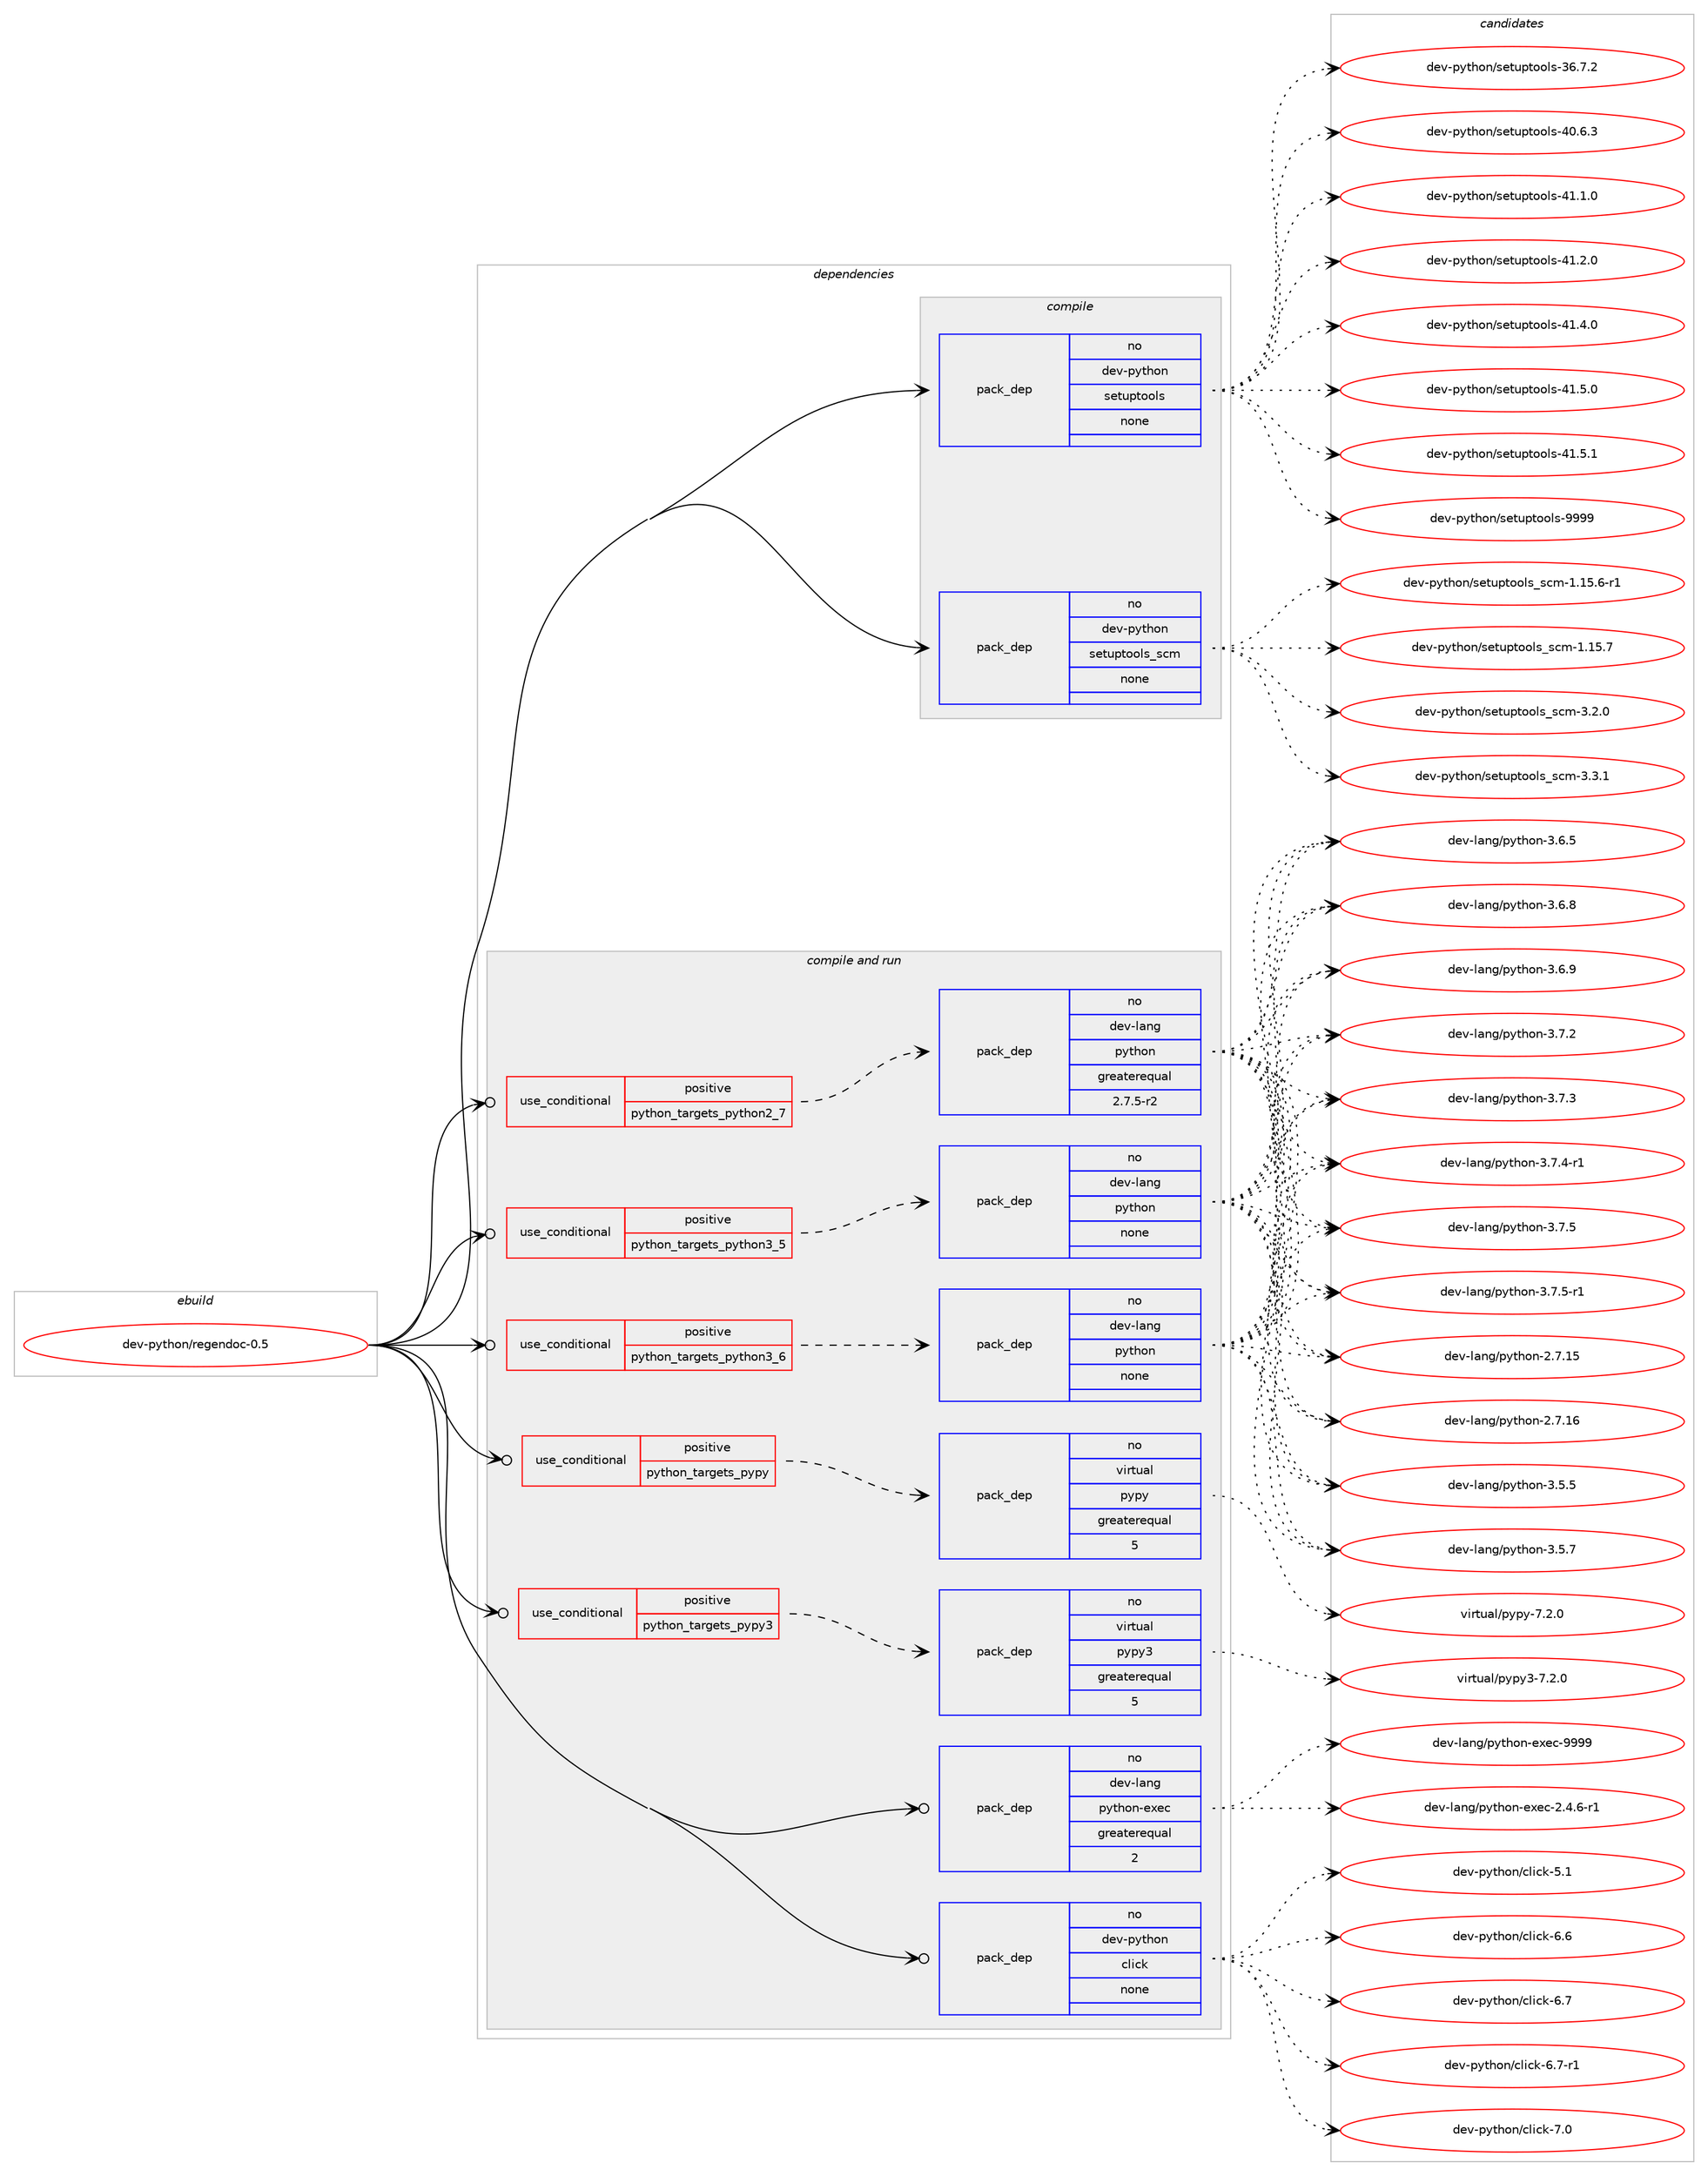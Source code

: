digraph prolog {

# *************
# Graph options
# *************

newrank=true;
concentrate=true;
compound=true;
graph [rankdir=LR,fontname=Helvetica,fontsize=10,ranksep=1.5];#, ranksep=2.5, nodesep=0.2];
edge  [arrowhead=vee];
node  [fontname=Helvetica,fontsize=10];

# **********
# The ebuild
# **********

subgraph cluster_leftcol {
color=gray;
rank=same;
label=<<i>ebuild</i>>;
id [label="dev-python/regendoc-0.5", color=red, width=4, href="../dev-python/regendoc-0.5.svg"];
}

# ****************
# The dependencies
# ****************

subgraph cluster_midcol {
color=gray;
label=<<i>dependencies</i>>;
subgraph cluster_compile {
fillcolor="#eeeeee";
style=filled;
label=<<i>compile</i>>;
subgraph pack474408 {
dependency634797 [label=<<TABLE BORDER="0" CELLBORDER="1" CELLSPACING="0" CELLPADDING="4" WIDTH="220"><TR><TD ROWSPAN="6" CELLPADDING="30">pack_dep</TD></TR><TR><TD WIDTH="110">no</TD></TR><TR><TD>dev-python</TD></TR><TR><TD>setuptools</TD></TR><TR><TD>none</TD></TR><TR><TD></TD></TR></TABLE>>, shape=none, color=blue];
}
id:e -> dependency634797:w [weight=20,style="solid",arrowhead="vee"];
subgraph pack474409 {
dependency634798 [label=<<TABLE BORDER="0" CELLBORDER="1" CELLSPACING="0" CELLPADDING="4" WIDTH="220"><TR><TD ROWSPAN="6" CELLPADDING="30">pack_dep</TD></TR><TR><TD WIDTH="110">no</TD></TR><TR><TD>dev-python</TD></TR><TR><TD>setuptools_scm</TD></TR><TR><TD>none</TD></TR><TR><TD></TD></TR></TABLE>>, shape=none, color=blue];
}
id:e -> dependency634798:w [weight=20,style="solid",arrowhead="vee"];
}
subgraph cluster_compileandrun {
fillcolor="#eeeeee";
style=filled;
label=<<i>compile and run</i>>;
subgraph cond148510 {
dependency634799 [label=<<TABLE BORDER="0" CELLBORDER="1" CELLSPACING="0" CELLPADDING="4"><TR><TD ROWSPAN="3" CELLPADDING="10">use_conditional</TD></TR><TR><TD>positive</TD></TR><TR><TD>python_targets_pypy</TD></TR></TABLE>>, shape=none, color=red];
subgraph pack474410 {
dependency634800 [label=<<TABLE BORDER="0" CELLBORDER="1" CELLSPACING="0" CELLPADDING="4" WIDTH="220"><TR><TD ROWSPAN="6" CELLPADDING="30">pack_dep</TD></TR><TR><TD WIDTH="110">no</TD></TR><TR><TD>virtual</TD></TR><TR><TD>pypy</TD></TR><TR><TD>greaterequal</TD></TR><TR><TD>5</TD></TR></TABLE>>, shape=none, color=blue];
}
dependency634799:e -> dependency634800:w [weight=20,style="dashed",arrowhead="vee"];
}
id:e -> dependency634799:w [weight=20,style="solid",arrowhead="odotvee"];
subgraph cond148511 {
dependency634801 [label=<<TABLE BORDER="0" CELLBORDER="1" CELLSPACING="0" CELLPADDING="4"><TR><TD ROWSPAN="3" CELLPADDING="10">use_conditional</TD></TR><TR><TD>positive</TD></TR><TR><TD>python_targets_pypy3</TD></TR></TABLE>>, shape=none, color=red];
subgraph pack474411 {
dependency634802 [label=<<TABLE BORDER="0" CELLBORDER="1" CELLSPACING="0" CELLPADDING="4" WIDTH="220"><TR><TD ROWSPAN="6" CELLPADDING="30">pack_dep</TD></TR><TR><TD WIDTH="110">no</TD></TR><TR><TD>virtual</TD></TR><TR><TD>pypy3</TD></TR><TR><TD>greaterequal</TD></TR><TR><TD>5</TD></TR></TABLE>>, shape=none, color=blue];
}
dependency634801:e -> dependency634802:w [weight=20,style="dashed",arrowhead="vee"];
}
id:e -> dependency634801:w [weight=20,style="solid",arrowhead="odotvee"];
subgraph cond148512 {
dependency634803 [label=<<TABLE BORDER="0" CELLBORDER="1" CELLSPACING="0" CELLPADDING="4"><TR><TD ROWSPAN="3" CELLPADDING="10">use_conditional</TD></TR><TR><TD>positive</TD></TR><TR><TD>python_targets_python2_7</TD></TR></TABLE>>, shape=none, color=red];
subgraph pack474412 {
dependency634804 [label=<<TABLE BORDER="0" CELLBORDER="1" CELLSPACING="0" CELLPADDING="4" WIDTH="220"><TR><TD ROWSPAN="6" CELLPADDING="30">pack_dep</TD></TR><TR><TD WIDTH="110">no</TD></TR><TR><TD>dev-lang</TD></TR><TR><TD>python</TD></TR><TR><TD>greaterequal</TD></TR><TR><TD>2.7.5-r2</TD></TR></TABLE>>, shape=none, color=blue];
}
dependency634803:e -> dependency634804:w [weight=20,style="dashed",arrowhead="vee"];
}
id:e -> dependency634803:w [weight=20,style="solid",arrowhead="odotvee"];
subgraph cond148513 {
dependency634805 [label=<<TABLE BORDER="0" CELLBORDER="1" CELLSPACING="0" CELLPADDING="4"><TR><TD ROWSPAN="3" CELLPADDING="10">use_conditional</TD></TR><TR><TD>positive</TD></TR><TR><TD>python_targets_python3_5</TD></TR></TABLE>>, shape=none, color=red];
subgraph pack474413 {
dependency634806 [label=<<TABLE BORDER="0" CELLBORDER="1" CELLSPACING="0" CELLPADDING="4" WIDTH="220"><TR><TD ROWSPAN="6" CELLPADDING="30">pack_dep</TD></TR><TR><TD WIDTH="110">no</TD></TR><TR><TD>dev-lang</TD></TR><TR><TD>python</TD></TR><TR><TD>none</TD></TR><TR><TD></TD></TR></TABLE>>, shape=none, color=blue];
}
dependency634805:e -> dependency634806:w [weight=20,style="dashed",arrowhead="vee"];
}
id:e -> dependency634805:w [weight=20,style="solid",arrowhead="odotvee"];
subgraph cond148514 {
dependency634807 [label=<<TABLE BORDER="0" CELLBORDER="1" CELLSPACING="0" CELLPADDING="4"><TR><TD ROWSPAN="3" CELLPADDING="10">use_conditional</TD></TR><TR><TD>positive</TD></TR><TR><TD>python_targets_python3_6</TD></TR></TABLE>>, shape=none, color=red];
subgraph pack474414 {
dependency634808 [label=<<TABLE BORDER="0" CELLBORDER="1" CELLSPACING="0" CELLPADDING="4" WIDTH="220"><TR><TD ROWSPAN="6" CELLPADDING="30">pack_dep</TD></TR><TR><TD WIDTH="110">no</TD></TR><TR><TD>dev-lang</TD></TR><TR><TD>python</TD></TR><TR><TD>none</TD></TR><TR><TD></TD></TR></TABLE>>, shape=none, color=blue];
}
dependency634807:e -> dependency634808:w [weight=20,style="dashed",arrowhead="vee"];
}
id:e -> dependency634807:w [weight=20,style="solid",arrowhead="odotvee"];
subgraph pack474415 {
dependency634809 [label=<<TABLE BORDER="0" CELLBORDER="1" CELLSPACING="0" CELLPADDING="4" WIDTH="220"><TR><TD ROWSPAN="6" CELLPADDING="30">pack_dep</TD></TR><TR><TD WIDTH="110">no</TD></TR><TR><TD>dev-lang</TD></TR><TR><TD>python-exec</TD></TR><TR><TD>greaterequal</TD></TR><TR><TD>2</TD></TR></TABLE>>, shape=none, color=blue];
}
id:e -> dependency634809:w [weight=20,style="solid",arrowhead="odotvee"];
subgraph pack474416 {
dependency634810 [label=<<TABLE BORDER="0" CELLBORDER="1" CELLSPACING="0" CELLPADDING="4" WIDTH="220"><TR><TD ROWSPAN="6" CELLPADDING="30">pack_dep</TD></TR><TR><TD WIDTH="110">no</TD></TR><TR><TD>dev-python</TD></TR><TR><TD>click</TD></TR><TR><TD>none</TD></TR><TR><TD></TD></TR></TABLE>>, shape=none, color=blue];
}
id:e -> dependency634810:w [weight=20,style="solid",arrowhead="odotvee"];
}
subgraph cluster_run {
fillcolor="#eeeeee";
style=filled;
label=<<i>run</i>>;
}
}

# **************
# The candidates
# **************

subgraph cluster_choices {
rank=same;
color=gray;
label=<<i>candidates</i>>;

subgraph choice474408 {
color=black;
nodesep=1;
choice100101118451121211161041111104711510111611711211611111110811545515446554650 [label="dev-python/setuptools-36.7.2", color=red, width=4,href="../dev-python/setuptools-36.7.2.svg"];
choice100101118451121211161041111104711510111611711211611111110811545524846544651 [label="dev-python/setuptools-40.6.3", color=red, width=4,href="../dev-python/setuptools-40.6.3.svg"];
choice100101118451121211161041111104711510111611711211611111110811545524946494648 [label="dev-python/setuptools-41.1.0", color=red, width=4,href="../dev-python/setuptools-41.1.0.svg"];
choice100101118451121211161041111104711510111611711211611111110811545524946504648 [label="dev-python/setuptools-41.2.0", color=red, width=4,href="../dev-python/setuptools-41.2.0.svg"];
choice100101118451121211161041111104711510111611711211611111110811545524946524648 [label="dev-python/setuptools-41.4.0", color=red, width=4,href="../dev-python/setuptools-41.4.0.svg"];
choice100101118451121211161041111104711510111611711211611111110811545524946534648 [label="dev-python/setuptools-41.5.0", color=red, width=4,href="../dev-python/setuptools-41.5.0.svg"];
choice100101118451121211161041111104711510111611711211611111110811545524946534649 [label="dev-python/setuptools-41.5.1", color=red, width=4,href="../dev-python/setuptools-41.5.1.svg"];
choice10010111845112121116104111110471151011161171121161111111081154557575757 [label="dev-python/setuptools-9999", color=red, width=4,href="../dev-python/setuptools-9999.svg"];
dependency634797:e -> choice100101118451121211161041111104711510111611711211611111110811545515446554650:w [style=dotted,weight="100"];
dependency634797:e -> choice100101118451121211161041111104711510111611711211611111110811545524846544651:w [style=dotted,weight="100"];
dependency634797:e -> choice100101118451121211161041111104711510111611711211611111110811545524946494648:w [style=dotted,weight="100"];
dependency634797:e -> choice100101118451121211161041111104711510111611711211611111110811545524946504648:w [style=dotted,weight="100"];
dependency634797:e -> choice100101118451121211161041111104711510111611711211611111110811545524946524648:w [style=dotted,weight="100"];
dependency634797:e -> choice100101118451121211161041111104711510111611711211611111110811545524946534648:w [style=dotted,weight="100"];
dependency634797:e -> choice100101118451121211161041111104711510111611711211611111110811545524946534649:w [style=dotted,weight="100"];
dependency634797:e -> choice10010111845112121116104111110471151011161171121161111111081154557575757:w [style=dotted,weight="100"];
}
subgraph choice474409 {
color=black;
nodesep=1;
choice10010111845112121116104111110471151011161171121161111111081159511599109454946495346544511449 [label="dev-python/setuptools_scm-1.15.6-r1", color=red, width=4,href="../dev-python/setuptools_scm-1.15.6-r1.svg"];
choice1001011184511212111610411111047115101116117112116111111108115951159910945494649534655 [label="dev-python/setuptools_scm-1.15.7", color=red, width=4,href="../dev-python/setuptools_scm-1.15.7.svg"];
choice10010111845112121116104111110471151011161171121161111111081159511599109455146504648 [label="dev-python/setuptools_scm-3.2.0", color=red, width=4,href="../dev-python/setuptools_scm-3.2.0.svg"];
choice10010111845112121116104111110471151011161171121161111111081159511599109455146514649 [label="dev-python/setuptools_scm-3.3.1", color=red, width=4,href="../dev-python/setuptools_scm-3.3.1.svg"];
dependency634798:e -> choice10010111845112121116104111110471151011161171121161111111081159511599109454946495346544511449:w [style=dotted,weight="100"];
dependency634798:e -> choice1001011184511212111610411111047115101116117112116111111108115951159910945494649534655:w [style=dotted,weight="100"];
dependency634798:e -> choice10010111845112121116104111110471151011161171121161111111081159511599109455146504648:w [style=dotted,weight="100"];
dependency634798:e -> choice10010111845112121116104111110471151011161171121161111111081159511599109455146514649:w [style=dotted,weight="100"];
}
subgraph choice474410 {
color=black;
nodesep=1;
choice1181051141161179710847112121112121455546504648 [label="virtual/pypy-7.2.0", color=red, width=4,href="../virtual/pypy-7.2.0.svg"];
dependency634800:e -> choice1181051141161179710847112121112121455546504648:w [style=dotted,weight="100"];
}
subgraph choice474411 {
color=black;
nodesep=1;
choice118105114116117971084711212111212151455546504648 [label="virtual/pypy3-7.2.0", color=red, width=4,href="../virtual/pypy3-7.2.0.svg"];
dependency634802:e -> choice118105114116117971084711212111212151455546504648:w [style=dotted,weight="100"];
}
subgraph choice474412 {
color=black;
nodesep=1;
choice10010111845108971101034711212111610411111045504655464953 [label="dev-lang/python-2.7.15", color=red, width=4,href="../dev-lang/python-2.7.15.svg"];
choice10010111845108971101034711212111610411111045504655464954 [label="dev-lang/python-2.7.16", color=red, width=4,href="../dev-lang/python-2.7.16.svg"];
choice100101118451089711010347112121116104111110455146534653 [label="dev-lang/python-3.5.5", color=red, width=4,href="../dev-lang/python-3.5.5.svg"];
choice100101118451089711010347112121116104111110455146534655 [label="dev-lang/python-3.5.7", color=red, width=4,href="../dev-lang/python-3.5.7.svg"];
choice100101118451089711010347112121116104111110455146544653 [label="dev-lang/python-3.6.5", color=red, width=4,href="../dev-lang/python-3.6.5.svg"];
choice100101118451089711010347112121116104111110455146544656 [label="dev-lang/python-3.6.8", color=red, width=4,href="../dev-lang/python-3.6.8.svg"];
choice100101118451089711010347112121116104111110455146544657 [label="dev-lang/python-3.6.9", color=red, width=4,href="../dev-lang/python-3.6.9.svg"];
choice100101118451089711010347112121116104111110455146554650 [label="dev-lang/python-3.7.2", color=red, width=4,href="../dev-lang/python-3.7.2.svg"];
choice100101118451089711010347112121116104111110455146554651 [label="dev-lang/python-3.7.3", color=red, width=4,href="../dev-lang/python-3.7.3.svg"];
choice1001011184510897110103471121211161041111104551465546524511449 [label="dev-lang/python-3.7.4-r1", color=red, width=4,href="../dev-lang/python-3.7.4-r1.svg"];
choice100101118451089711010347112121116104111110455146554653 [label="dev-lang/python-3.7.5", color=red, width=4,href="../dev-lang/python-3.7.5.svg"];
choice1001011184510897110103471121211161041111104551465546534511449 [label="dev-lang/python-3.7.5-r1", color=red, width=4,href="../dev-lang/python-3.7.5-r1.svg"];
dependency634804:e -> choice10010111845108971101034711212111610411111045504655464953:w [style=dotted,weight="100"];
dependency634804:e -> choice10010111845108971101034711212111610411111045504655464954:w [style=dotted,weight="100"];
dependency634804:e -> choice100101118451089711010347112121116104111110455146534653:w [style=dotted,weight="100"];
dependency634804:e -> choice100101118451089711010347112121116104111110455146534655:w [style=dotted,weight="100"];
dependency634804:e -> choice100101118451089711010347112121116104111110455146544653:w [style=dotted,weight="100"];
dependency634804:e -> choice100101118451089711010347112121116104111110455146544656:w [style=dotted,weight="100"];
dependency634804:e -> choice100101118451089711010347112121116104111110455146544657:w [style=dotted,weight="100"];
dependency634804:e -> choice100101118451089711010347112121116104111110455146554650:w [style=dotted,weight="100"];
dependency634804:e -> choice100101118451089711010347112121116104111110455146554651:w [style=dotted,weight="100"];
dependency634804:e -> choice1001011184510897110103471121211161041111104551465546524511449:w [style=dotted,weight="100"];
dependency634804:e -> choice100101118451089711010347112121116104111110455146554653:w [style=dotted,weight="100"];
dependency634804:e -> choice1001011184510897110103471121211161041111104551465546534511449:w [style=dotted,weight="100"];
}
subgraph choice474413 {
color=black;
nodesep=1;
choice10010111845108971101034711212111610411111045504655464953 [label="dev-lang/python-2.7.15", color=red, width=4,href="../dev-lang/python-2.7.15.svg"];
choice10010111845108971101034711212111610411111045504655464954 [label="dev-lang/python-2.7.16", color=red, width=4,href="../dev-lang/python-2.7.16.svg"];
choice100101118451089711010347112121116104111110455146534653 [label="dev-lang/python-3.5.5", color=red, width=4,href="../dev-lang/python-3.5.5.svg"];
choice100101118451089711010347112121116104111110455146534655 [label="dev-lang/python-3.5.7", color=red, width=4,href="../dev-lang/python-3.5.7.svg"];
choice100101118451089711010347112121116104111110455146544653 [label="dev-lang/python-3.6.5", color=red, width=4,href="../dev-lang/python-3.6.5.svg"];
choice100101118451089711010347112121116104111110455146544656 [label="dev-lang/python-3.6.8", color=red, width=4,href="../dev-lang/python-3.6.8.svg"];
choice100101118451089711010347112121116104111110455146544657 [label="dev-lang/python-3.6.9", color=red, width=4,href="../dev-lang/python-3.6.9.svg"];
choice100101118451089711010347112121116104111110455146554650 [label="dev-lang/python-3.7.2", color=red, width=4,href="../dev-lang/python-3.7.2.svg"];
choice100101118451089711010347112121116104111110455146554651 [label="dev-lang/python-3.7.3", color=red, width=4,href="../dev-lang/python-3.7.3.svg"];
choice1001011184510897110103471121211161041111104551465546524511449 [label="dev-lang/python-3.7.4-r1", color=red, width=4,href="../dev-lang/python-3.7.4-r1.svg"];
choice100101118451089711010347112121116104111110455146554653 [label="dev-lang/python-3.7.5", color=red, width=4,href="../dev-lang/python-3.7.5.svg"];
choice1001011184510897110103471121211161041111104551465546534511449 [label="dev-lang/python-3.7.5-r1", color=red, width=4,href="../dev-lang/python-3.7.5-r1.svg"];
dependency634806:e -> choice10010111845108971101034711212111610411111045504655464953:w [style=dotted,weight="100"];
dependency634806:e -> choice10010111845108971101034711212111610411111045504655464954:w [style=dotted,weight="100"];
dependency634806:e -> choice100101118451089711010347112121116104111110455146534653:w [style=dotted,weight="100"];
dependency634806:e -> choice100101118451089711010347112121116104111110455146534655:w [style=dotted,weight="100"];
dependency634806:e -> choice100101118451089711010347112121116104111110455146544653:w [style=dotted,weight="100"];
dependency634806:e -> choice100101118451089711010347112121116104111110455146544656:w [style=dotted,weight="100"];
dependency634806:e -> choice100101118451089711010347112121116104111110455146544657:w [style=dotted,weight="100"];
dependency634806:e -> choice100101118451089711010347112121116104111110455146554650:w [style=dotted,weight="100"];
dependency634806:e -> choice100101118451089711010347112121116104111110455146554651:w [style=dotted,weight="100"];
dependency634806:e -> choice1001011184510897110103471121211161041111104551465546524511449:w [style=dotted,weight="100"];
dependency634806:e -> choice100101118451089711010347112121116104111110455146554653:w [style=dotted,weight="100"];
dependency634806:e -> choice1001011184510897110103471121211161041111104551465546534511449:w [style=dotted,weight="100"];
}
subgraph choice474414 {
color=black;
nodesep=1;
choice10010111845108971101034711212111610411111045504655464953 [label="dev-lang/python-2.7.15", color=red, width=4,href="../dev-lang/python-2.7.15.svg"];
choice10010111845108971101034711212111610411111045504655464954 [label="dev-lang/python-2.7.16", color=red, width=4,href="../dev-lang/python-2.7.16.svg"];
choice100101118451089711010347112121116104111110455146534653 [label="dev-lang/python-3.5.5", color=red, width=4,href="../dev-lang/python-3.5.5.svg"];
choice100101118451089711010347112121116104111110455146534655 [label="dev-lang/python-3.5.7", color=red, width=4,href="../dev-lang/python-3.5.7.svg"];
choice100101118451089711010347112121116104111110455146544653 [label="dev-lang/python-3.6.5", color=red, width=4,href="../dev-lang/python-3.6.5.svg"];
choice100101118451089711010347112121116104111110455146544656 [label="dev-lang/python-3.6.8", color=red, width=4,href="../dev-lang/python-3.6.8.svg"];
choice100101118451089711010347112121116104111110455146544657 [label="dev-lang/python-3.6.9", color=red, width=4,href="../dev-lang/python-3.6.9.svg"];
choice100101118451089711010347112121116104111110455146554650 [label="dev-lang/python-3.7.2", color=red, width=4,href="../dev-lang/python-3.7.2.svg"];
choice100101118451089711010347112121116104111110455146554651 [label="dev-lang/python-3.7.3", color=red, width=4,href="../dev-lang/python-3.7.3.svg"];
choice1001011184510897110103471121211161041111104551465546524511449 [label="dev-lang/python-3.7.4-r1", color=red, width=4,href="../dev-lang/python-3.7.4-r1.svg"];
choice100101118451089711010347112121116104111110455146554653 [label="dev-lang/python-3.7.5", color=red, width=4,href="../dev-lang/python-3.7.5.svg"];
choice1001011184510897110103471121211161041111104551465546534511449 [label="dev-lang/python-3.7.5-r1", color=red, width=4,href="../dev-lang/python-3.7.5-r1.svg"];
dependency634808:e -> choice10010111845108971101034711212111610411111045504655464953:w [style=dotted,weight="100"];
dependency634808:e -> choice10010111845108971101034711212111610411111045504655464954:w [style=dotted,weight="100"];
dependency634808:e -> choice100101118451089711010347112121116104111110455146534653:w [style=dotted,weight="100"];
dependency634808:e -> choice100101118451089711010347112121116104111110455146534655:w [style=dotted,weight="100"];
dependency634808:e -> choice100101118451089711010347112121116104111110455146544653:w [style=dotted,weight="100"];
dependency634808:e -> choice100101118451089711010347112121116104111110455146544656:w [style=dotted,weight="100"];
dependency634808:e -> choice100101118451089711010347112121116104111110455146544657:w [style=dotted,weight="100"];
dependency634808:e -> choice100101118451089711010347112121116104111110455146554650:w [style=dotted,weight="100"];
dependency634808:e -> choice100101118451089711010347112121116104111110455146554651:w [style=dotted,weight="100"];
dependency634808:e -> choice1001011184510897110103471121211161041111104551465546524511449:w [style=dotted,weight="100"];
dependency634808:e -> choice100101118451089711010347112121116104111110455146554653:w [style=dotted,weight="100"];
dependency634808:e -> choice1001011184510897110103471121211161041111104551465546534511449:w [style=dotted,weight="100"];
}
subgraph choice474415 {
color=black;
nodesep=1;
choice10010111845108971101034711212111610411111045101120101994550465246544511449 [label="dev-lang/python-exec-2.4.6-r1", color=red, width=4,href="../dev-lang/python-exec-2.4.6-r1.svg"];
choice10010111845108971101034711212111610411111045101120101994557575757 [label="dev-lang/python-exec-9999", color=red, width=4,href="../dev-lang/python-exec-9999.svg"];
dependency634809:e -> choice10010111845108971101034711212111610411111045101120101994550465246544511449:w [style=dotted,weight="100"];
dependency634809:e -> choice10010111845108971101034711212111610411111045101120101994557575757:w [style=dotted,weight="100"];
}
subgraph choice474416 {
color=black;
nodesep=1;
choice1001011184511212111610411111047991081059910745534649 [label="dev-python/click-5.1", color=red, width=4,href="../dev-python/click-5.1.svg"];
choice1001011184511212111610411111047991081059910745544654 [label="dev-python/click-6.6", color=red, width=4,href="../dev-python/click-6.6.svg"];
choice1001011184511212111610411111047991081059910745544655 [label="dev-python/click-6.7", color=red, width=4,href="../dev-python/click-6.7.svg"];
choice10010111845112121116104111110479910810599107455446554511449 [label="dev-python/click-6.7-r1", color=red, width=4,href="../dev-python/click-6.7-r1.svg"];
choice1001011184511212111610411111047991081059910745554648 [label="dev-python/click-7.0", color=red, width=4,href="../dev-python/click-7.0.svg"];
dependency634810:e -> choice1001011184511212111610411111047991081059910745534649:w [style=dotted,weight="100"];
dependency634810:e -> choice1001011184511212111610411111047991081059910745544654:w [style=dotted,weight="100"];
dependency634810:e -> choice1001011184511212111610411111047991081059910745544655:w [style=dotted,weight="100"];
dependency634810:e -> choice10010111845112121116104111110479910810599107455446554511449:w [style=dotted,weight="100"];
dependency634810:e -> choice1001011184511212111610411111047991081059910745554648:w [style=dotted,weight="100"];
}
}

}
